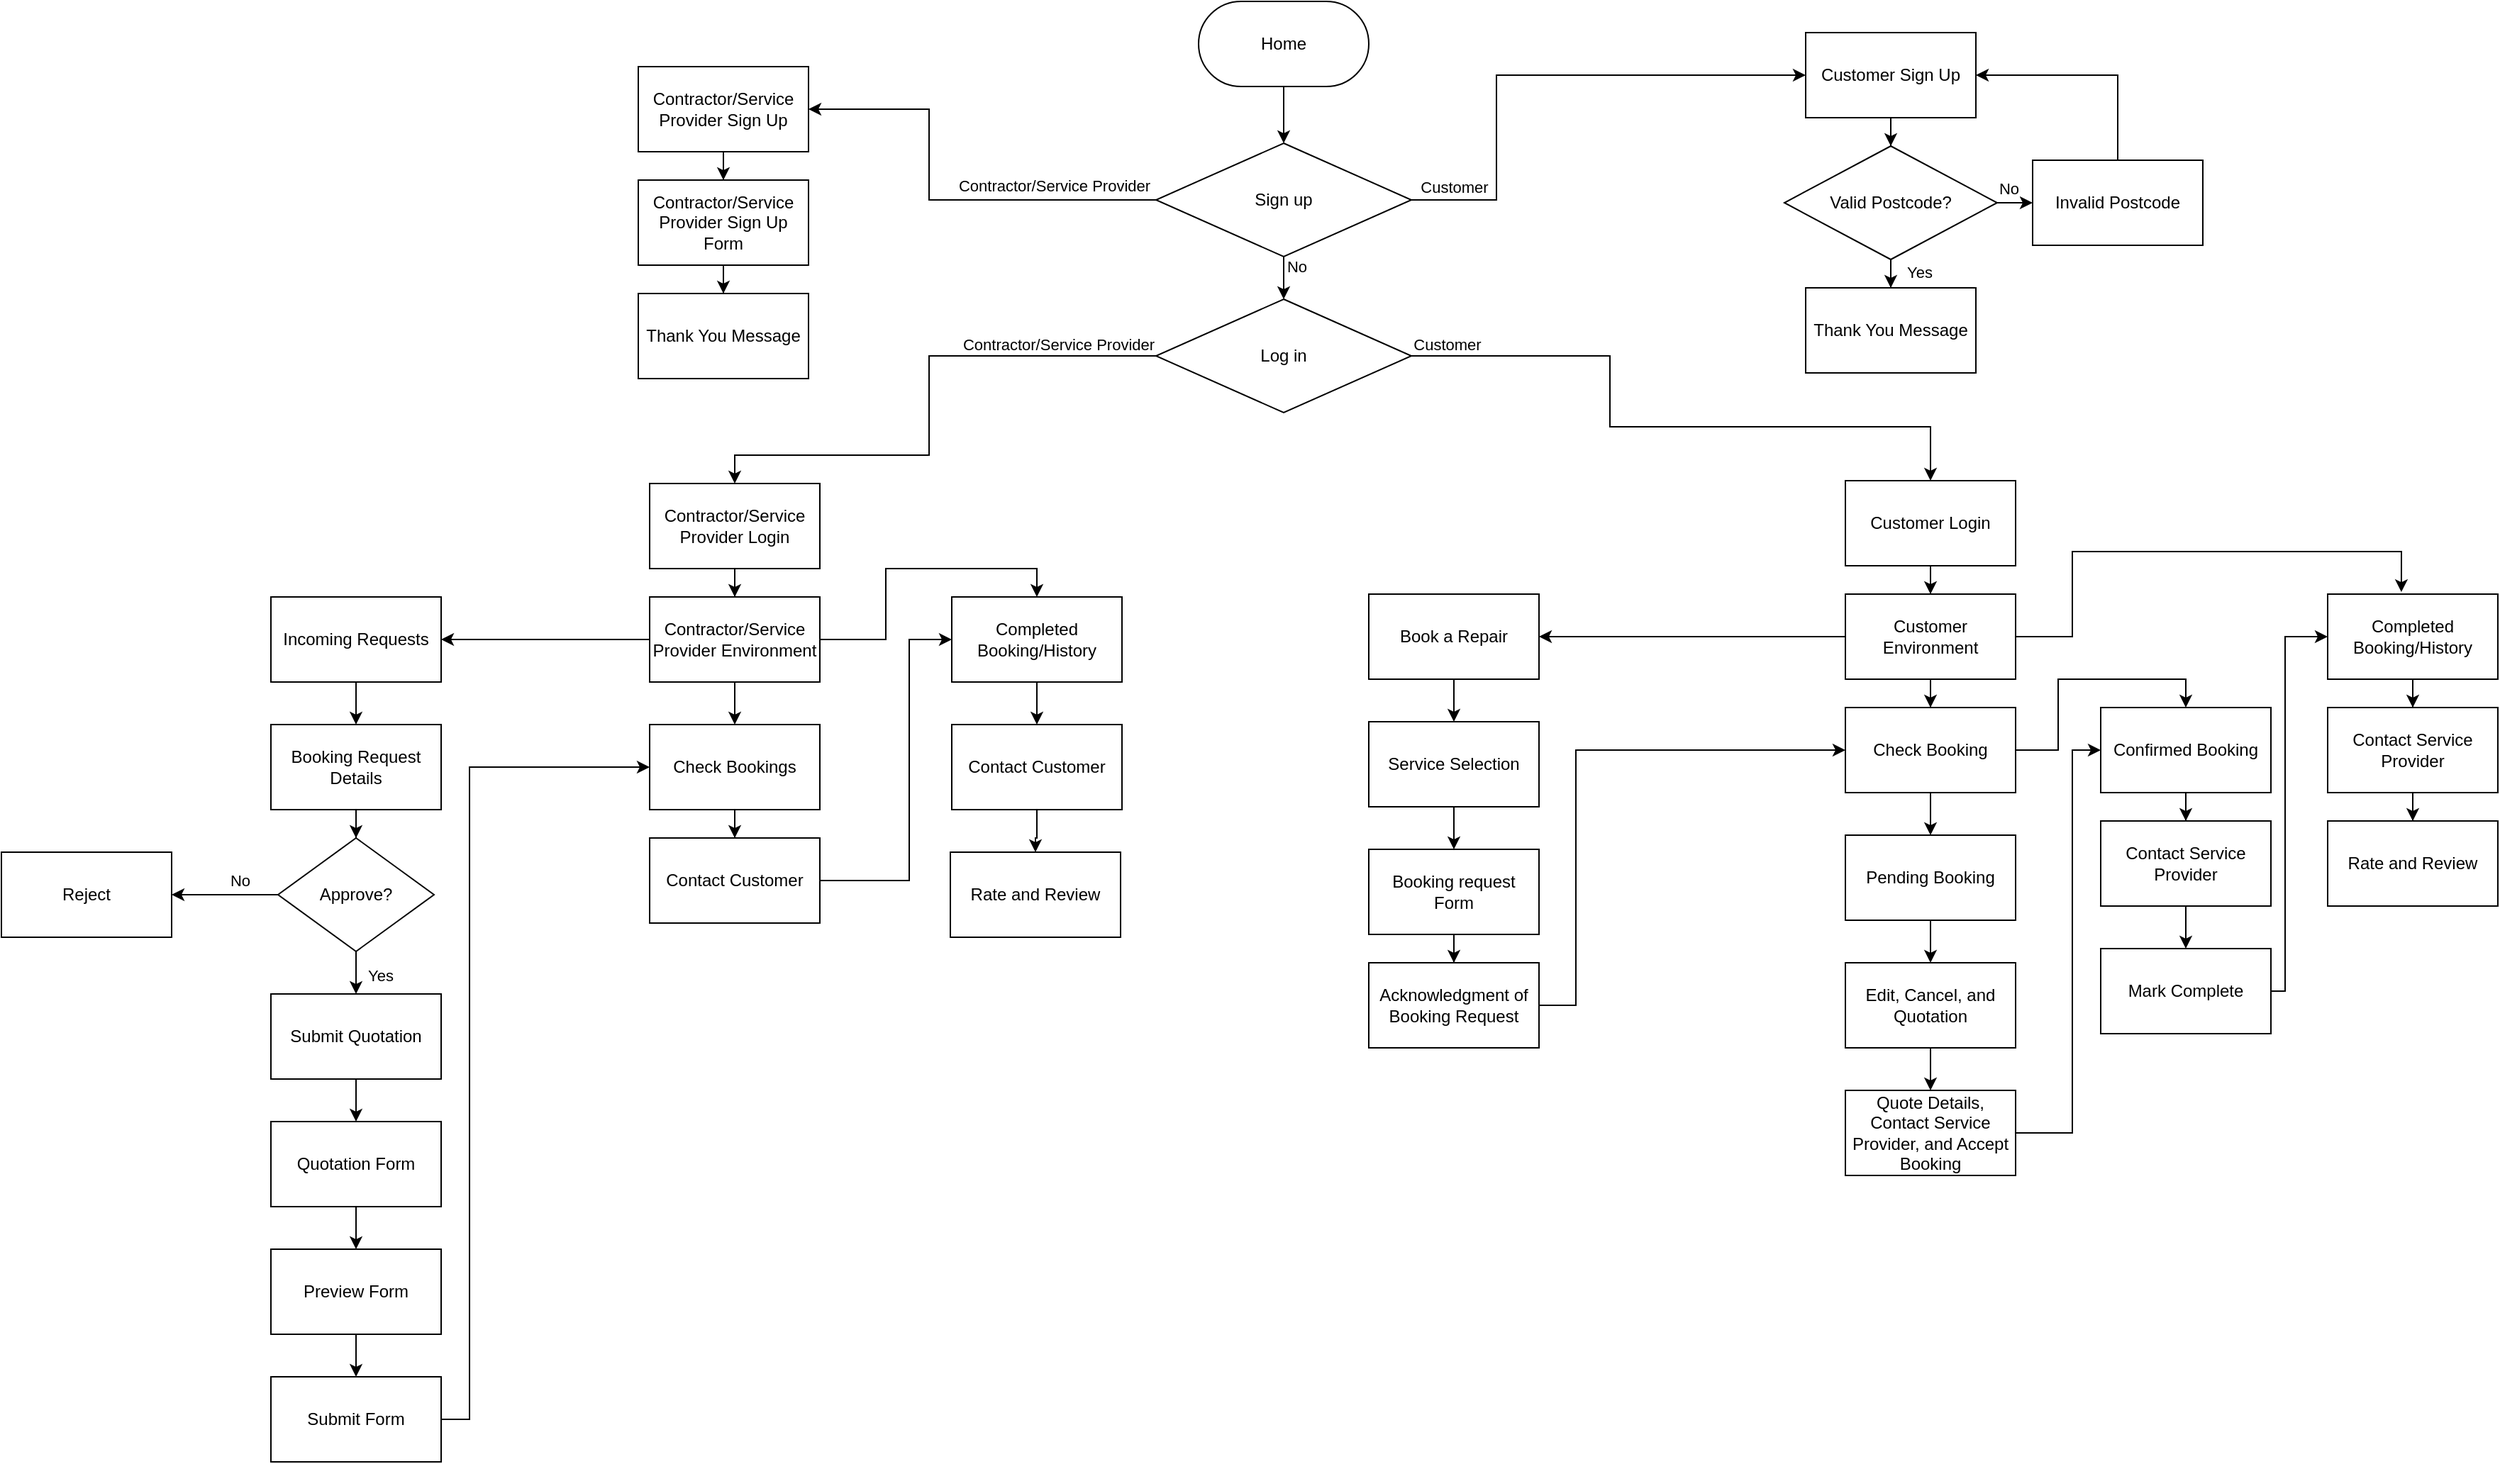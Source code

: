 <mxfile version="22.0.4" type="github">
  <diagram name="Page-1" id="cxr4IXXQh9mtF4aa7LyZ">
    <mxGraphModel dx="4102" dy="1460" grid="1" gridSize="10" guides="1" tooltips="1" connect="1" arrows="1" fold="1" page="1" pageScale="1" pageWidth="1169" pageHeight="827" math="0" shadow="0">
      <root>
        <mxCell id="0" />
        <mxCell id="1" parent="0" />
        <mxCell id="fTW8L56yJX8OQJh3ZYJy-2" value="Home" style="rounded=1;whiteSpace=wrap;html=1;arcSize=50;" parent="1" vertex="1">
          <mxGeometry x="510" y="20" width="120" height="60" as="geometry" />
        </mxCell>
        <mxCell id="AEG2-6tXcyqL3S-EPb3Q-2" value="" style="edgeStyle=orthogonalEdgeStyle;rounded=0;orthogonalLoop=1;jettySize=auto;html=1;" edge="1" parent="1" source="fTW8L56yJX8OQJh3ZYJy-4" target="AEG2-6tXcyqL3S-EPb3Q-1">
          <mxGeometry relative="1" as="geometry" />
        </mxCell>
        <mxCell id="AEG2-6tXcyqL3S-EPb3Q-3" value="No" style="edgeLabel;html=1;align=center;verticalAlign=middle;resizable=0;points=[];" vertex="1" connectable="0" parent="AEG2-6tXcyqL3S-EPb3Q-2">
          <mxGeometry x="-0.501" y="2" relative="1" as="geometry">
            <mxPoint x="7" y="-6" as="offset" />
          </mxGeometry>
        </mxCell>
        <mxCell id="fTW8L56yJX8OQJh3ZYJy-4" value="Sign up" style="rhombus;whiteSpace=wrap;html=1;" parent="1" vertex="1">
          <mxGeometry x="480" y="120" width="180" height="80" as="geometry" />
        </mxCell>
        <mxCell id="fTW8L56yJX8OQJh3ZYJy-14" value="" style="edgeStyle=orthogonalEdgeStyle;rounded=0;orthogonalLoop=1;jettySize=auto;html=1;" parent="1" source="fTW8L56yJX8OQJh3ZYJy-5" target="fTW8L56yJX8OQJh3ZYJy-13" edge="1">
          <mxGeometry relative="1" as="geometry" />
        </mxCell>
        <mxCell id="fTW8L56yJX8OQJh3ZYJy-5" value="Customer Sign Up" style="rounded=0;whiteSpace=wrap;html=1;" parent="1" vertex="1">
          <mxGeometry x="938" y="42" width="120" height="60" as="geometry" />
        </mxCell>
        <mxCell id="fTW8L56yJX8OQJh3ZYJy-59" value="" style="edgeStyle=orthogonalEdgeStyle;rounded=0;orthogonalLoop=1;jettySize=auto;html=1;" parent="1" source="fTW8L56yJX8OQJh3ZYJy-6" target="fTW8L56yJX8OQJh3ZYJy-58" edge="1">
          <mxGeometry relative="1" as="geometry" />
        </mxCell>
        <mxCell id="fTW8L56yJX8OQJh3ZYJy-6" value="Contractor/Service Provider Sign Up" style="rounded=0;whiteSpace=wrap;html=1;" parent="1" vertex="1">
          <mxGeometry x="115" y="66" width="120" height="60" as="geometry" />
        </mxCell>
        <mxCell id="fTW8L56yJX8OQJh3ZYJy-8" value="" style="endArrow=classic;html=1;rounded=0;entryX=0.5;entryY=0;entryDx=0;entryDy=0;exitX=0.5;exitY=1;exitDx=0;exitDy=0;" parent="1" source="fTW8L56yJX8OQJh3ZYJy-2" target="fTW8L56yJX8OQJh3ZYJy-4" edge="1">
          <mxGeometry width="50" height="50" relative="1" as="geometry">
            <mxPoint x="570" y="160" as="sourcePoint" />
            <mxPoint x="580" y="110" as="targetPoint" />
          </mxGeometry>
        </mxCell>
        <mxCell id="fTW8L56yJX8OQJh3ZYJy-9" value="" style="endArrow=classic;html=1;rounded=0;entryX=0;entryY=0.5;entryDx=0;entryDy=0;exitX=1;exitY=0.5;exitDx=0;exitDy=0;" parent="1" source="fTW8L56yJX8OQJh3ZYJy-4" target="fTW8L56yJX8OQJh3ZYJy-5" edge="1">
          <mxGeometry width="50" height="50" relative="1" as="geometry">
            <mxPoint x="801" y="220" as="sourcePoint" />
            <mxPoint x="791" y="190" as="targetPoint" />
            <Array as="points">
              <mxPoint x="720" y="160" />
              <mxPoint x="720" y="72" />
            </Array>
          </mxGeometry>
        </mxCell>
        <mxCell id="fTW8L56yJX8OQJh3ZYJy-10" value="Customer" style="edgeLabel;html=1;align=center;verticalAlign=middle;resizable=0;points=[];" parent="fTW8L56yJX8OQJh3ZYJy-9" vertex="1" connectable="0">
          <mxGeometry x="-0.047" y="1" relative="1" as="geometry">
            <mxPoint x="-57" y="80" as="offset" />
          </mxGeometry>
        </mxCell>
        <mxCell id="fTW8L56yJX8OQJh3ZYJy-11" value="" style="endArrow=classic;html=1;rounded=0;entryX=1;entryY=0.5;entryDx=0;entryDy=0;exitX=0;exitY=0.5;exitDx=0;exitDy=0;" parent="1" source="fTW8L56yJX8OQJh3ZYJy-4" target="fTW8L56yJX8OQJh3ZYJy-6" edge="1">
          <mxGeometry width="50" height="50" relative="1" as="geometry">
            <mxPoint x="220" y="220" as="sourcePoint" />
            <mxPoint x="180" y="160" as="targetPoint" />
            <Array as="points">
              <mxPoint x="320" y="160" />
              <mxPoint x="320" y="96" />
            </Array>
          </mxGeometry>
        </mxCell>
        <mxCell id="fTW8L56yJX8OQJh3ZYJy-12" value="Contractor/Service Provider" style="edgeLabel;html=1;align=center;verticalAlign=middle;resizable=0;points=[];" parent="fTW8L56yJX8OQJh3ZYJy-11" vertex="1" connectable="0">
          <mxGeometry x="0.004" relative="1" as="geometry">
            <mxPoint x="83" y="-10" as="offset" />
          </mxGeometry>
        </mxCell>
        <mxCell id="fTW8L56yJX8OQJh3ZYJy-16" value="" style="edgeStyle=orthogonalEdgeStyle;rounded=0;orthogonalLoop=1;jettySize=auto;html=1;" parent="1" source="fTW8L56yJX8OQJh3ZYJy-13" target="fTW8L56yJX8OQJh3ZYJy-15" edge="1">
          <mxGeometry relative="1" as="geometry" />
        </mxCell>
        <mxCell id="fTW8L56yJX8OQJh3ZYJy-18" value="No" style="edgeLabel;html=1;align=center;verticalAlign=middle;resizable=0;points=[];" parent="fTW8L56yJX8OQJh3ZYJy-16" vertex="1" connectable="0">
          <mxGeometry x="0.362" relative="1" as="geometry">
            <mxPoint y="-10" as="offset" />
          </mxGeometry>
        </mxCell>
        <mxCell id="fTW8L56yJX8OQJh3ZYJy-20" value="" style="edgeStyle=orthogonalEdgeStyle;rounded=0;orthogonalLoop=1;jettySize=auto;html=1;" parent="1" source="fTW8L56yJX8OQJh3ZYJy-13" target="fTW8L56yJX8OQJh3ZYJy-19" edge="1">
          <mxGeometry relative="1" as="geometry" />
        </mxCell>
        <mxCell id="fTW8L56yJX8OQJh3ZYJy-21" value="Yes" style="edgeLabel;html=1;align=center;verticalAlign=middle;resizable=0;points=[];" parent="fTW8L56yJX8OQJh3ZYJy-20" vertex="1" connectable="0">
          <mxGeometry x="0.641" y="-1" relative="1" as="geometry">
            <mxPoint x="21" as="offset" />
          </mxGeometry>
        </mxCell>
        <mxCell id="fTW8L56yJX8OQJh3ZYJy-13" value="Valid Postcode?" style="rhombus;whiteSpace=wrap;html=1;" parent="1" vertex="1">
          <mxGeometry x="923" y="122" width="150" height="80" as="geometry" />
        </mxCell>
        <mxCell id="fTW8L56yJX8OQJh3ZYJy-15" value="Invalid Postcode" style="rounded=0;whiteSpace=wrap;html=1;" parent="1" vertex="1">
          <mxGeometry x="1098" y="132" width="120" height="60" as="geometry" />
        </mxCell>
        <mxCell id="fTW8L56yJX8OQJh3ZYJy-17" value="" style="endArrow=classic;html=1;rounded=0;entryX=1;entryY=0.5;entryDx=0;entryDy=0;exitX=0.5;exitY=0;exitDx=0;exitDy=0;" parent="1" source="fTW8L56yJX8OQJh3ZYJy-15" target="fTW8L56yJX8OQJh3ZYJy-5" edge="1">
          <mxGeometry width="50" height="50" relative="1" as="geometry">
            <mxPoint x="1088" y="112" as="sourcePoint" />
            <mxPoint x="1138" y="62" as="targetPoint" />
            <Array as="points">
              <mxPoint x="1158" y="72" />
            </Array>
          </mxGeometry>
        </mxCell>
        <mxCell id="fTW8L56yJX8OQJh3ZYJy-19" value="Thank You Message" style="rounded=0;whiteSpace=wrap;html=1;" parent="1" vertex="1">
          <mxGeometry x="938" y="222" width="120" height="60" as="geometry" />
        </mxCell>
        <mxCell id="fTW8L56yJX8OQJh3ZYJy-25" value="" style="edgeStyle=orthogonalEdgeStyle;rounded=0;orthogonalLoop=1;jettySize=auto;html=1;" parent="1" source="fTW8L56yJX8OQJh3ZYJy-22" target="fTW8L56yJX8OQJh3ZYJy-24" edge="1">
          <mxGeometry relative="1" as="geometry" />
        </mxCell>
        <mxCell id="fTW8L56yJX8OQJh3ZYJy-22" value="Customer Login" style="rounded=0;whiteSpace=wrap;html=1;" parent="1" vertex="1">
          <mxGeometry x="966" y="358" width="120" height="60" as="geometry" />
        </mxCell>
        <mxCell id="fTW8L56yJX8OQJh3ZYJy-29" value="" style="edgeStyle=orthogonalEdgeStyle;rounded=0;orthogonalLoop=1;jettySize=auto;html=1;entryX=0.433;entryY=-0.024;entryDx=0;entryDy=0;entryPerimeter=0;" parent="1" source="fTW8L56yJX8OQJh3ZYJy-24" target="fTW8L56yJX8OQJh3ZYJy-28" edge="1">
          <mxGeometry relative="1" as="geometry">
            <Array as="points">
              <mxPoint x="1126" y="468" />
              <mxPoint x="1126" y="408" />
              <mxPoint x="1358" y="408" />
            </Array>
          </mxGeometry>
        </mxCell>
        <mxCell id="fTW8L56yJX8OQJh3ZYJy-30" value="" style="edgeStyle=orthogonalEdgeStyle;rounded=0;orthogonalLoop=1;jettySize=auto;html=1;" parent="1" source="fTW8L56yJX8OQJh3ZYJy-24" target="fTW8L56yJX8OQJh3ZYJy-27" edge="1">
          <mxGeometry relative="1" as="geometry" />
        </mxCell>
        <mxCell id="fTW8L56yJX8OQJh3ZYJy-31" value="" style="edgeStyle=orthogonalEdgeStyle;rounded=0;orthogonalLoop=1;jettySize=auto;html=1;" parent="1" source="fTW8L56yJX8OQJh3ZYJy-24" target="fTW8L56yJX8OQJh3ZYJy-26" edge="1">
          <mxGeometry relative="1" as="geometry" />
        </mxCell>
        <mxCell id="fTW8L56yJX8OQJh3ZYJy-24" value="Customer Environment" style="rounded=0;whiteSpace=wrap;html=1;" parent="1" vertex="1">
          <mxGeometry x="966" y="438" width="120" height="60" as="geometry" />
        </mxCell>
        <mxCell id="fTW8L56yJX8OQJh3ZYJy-34" value="" style="edgeStyle=orthogonalEdgeStyle;rounded=0;orthogonalLoop=1;jettySize=auto;html=1;" parent="1" source="fTW8L56yJX8OQJh3ZYJy-26" target="fTW8L56yJX8OQJh3ZYJy-32" edge="1">
          <mxGeometry relative="1" as="geometry" />
        </mxCell>
        <mxCell id="fTW8L56yJX8OQJh3ZYJy-26" value="Book a Repair" style="rounded=0;whiteSpace=wrap;html=1;" parent="1" vertex="1">
          <mxGeometry x="630" y="438" width="120" height="60" as="geometry" />
        </mxCell>
        <mxCell id="fTW8L56yJX8OQJh3ZYJy-40" value="" style="edgeStyle=orthogonalEdgeStyle;rounded=0;orthogonalLoop=1;jettySize=auto;html=1;entryX=0.5;entryY=0;entryDx=0;entryDy=0;" parent="1" source="fTW8L56yJX8OQJh3ZYJy-27" target="fTW8L56yJX8OQJh3ZYJy-39" edge="1">
          <mxGeometry relative="1" as="geometry" />
        </mxCell>
        <mxCell id="fTW8L56yJX8OQJh3ZYJy-41" value="" style="edgeStyle=orthogonalEdgeStyle;rounded=0;orthogonalLoop=1;jettySize=auto;html=1;" parent="1" source="fTW8L56yJX8OQJh3ZYJy-27" target="fTW8L56yJX8OQJh3ZYJy-38" edge="1">
          <mxGeometry relative="1" as="geometry" />
        </mxCell>
        <mxCell id="fTW8L56yJX8OQJh3ZYJy-27" value="Check Booking" style="rounded=0;whiteSpace=wrap;html=1;" parent="1" vertex="1">
          <mxGeometry x="966" y="518" width="120" height="60" as="geometry" />
        </mxCell>
        <mxCell id="fTW8L56yJX8OQJh3ZYJy-53" value="" style="edgeStyle=orthogonalEdgeStyle;rounded=0;orthogonalLoop=1;jettySize=auto;html=1;" parent="1" source="fTW8L56yJX8OQJh3ZYJy-28" target="fTW8L56yJX8OQJh3ZYJy-50" edge="1">
          <mxGeometry relative="1" as="geometry" />
        </mxCell>
        <mxCell id="fTW8L56yJX8OQJh3ZYJy-28" value="Completed Booking/History" style="rounded=0;whiteSpace=wrap;html=1;" parent="1" vertex="1">
          <mxGeometry x="1306" y="438" width="120" height="60" as="geometry" />
        </mxCell>
        <mxCell id="fTW8L56yJX8OQJh3ZYJy-35" value="" style="edgeStyle=orthogonalEdgeStyle;rounded=0;orthogonalLoop=1;jettySize=auto;html=1;" parent="1" source="fTW8L56yJX8OQJh3ZYJy-32" target="fTW8L56yJX8OQJh3ZYJy-33" edge="1">
          <mxGeometry relative="1" as="geometry" />
        </mxCell>
        <mxCell id="fTW8L56yJX8OQJh3ZYJy-32" value="Service Selection" style="rounded=0;whiteSpace=wrap;html=1;" parent="1" vertex="1">
          <mxGeometry x="630" y="528" width="120" height="60" as="geometry" />
        </mxCell>
        <mxCell id="fTW8L56yJX8OQJh3ZYJy-37" value="" style="edgeStyle=orthogonalEdgeStyle;rounded=0;orthogonalLoop=1;jettySize=auto;html=1;" parent="1" source="fTW8L56yJX8OQJh3ZYJy-33" target="fTW8L56yJX8OQJh3ZYJy-36" edge="1">
          <mxGeometry relative="1" as="geometry" />
        </mxCell>
        <mxCell id="fTW8L56yJX8OQJh3ZYJy-33" value="Booking request Form" style="rounded=0;whiteSpace=wrap;html=1;" parent="1" vertex="1">
          <mxGeometry x="630" y="618" width="120" height="60" as="geometry" />
        </mxCell>
        <mxCell id="fTW8L56yJX8OQJh3ZYJy-36" value="Acknowledgment of Booking Request" style="rounded=0;whiteSpace=wrap;html=1;" parent="1" vertex="1">
          <mxGeometry x="630" y="698" width="120" height="60" as="geometry" />
        </mxCell>
        <mxCell id="fTW8L56yJX8OQJh3ZYJy-47" value="" style="edgeStyle=orthogonalEdgeStyle;rounded=0;orthogonalLoop=1;jettySize=auto;html=1;" parent="1" source="fTW8L56yJX8OQJh3ZYJy-38" target="fTW8L56yJX8OQJh3ZYJy-46" edge="1">
          <mxGeometry relative="1" as="geometry" />
        </mxCell>
        <mxCell id="fTW8L56yJX8OQJh3ZYJy-38" value="Pending Booking" style="rounded=0;whiteSpace=wrap;html=1;" parent="1" vertex="1">
          <mxGeometry x="966" y="608" width="120" height="60" as="geometry" />
        </mxCell>
        <mxCell id="fTW8L56yJX8OQJh3ZYJy-43" value="" style="edgeStyle=orthogonalEdgeStyle;rounded=0;orthogonalLoop=1;jettySize=auto;html=1;" parent="1" source="fTW8L56yJX8OQJh3ZYJy-39" target="fTW8L56yJX8OQJh3ZYJy-42" edge="1">
          <mxGeometry relative="1" as="geometry" />
        </mxCell>
        <mxCell id="fTW8L56yJX8OQJh3ZYJy-39" value="Confirmed Booking" style="rounded=0;whiteSpace=wrap;html=1;" parent="1" vertex="1">
          <mxGeometry x="1146" y="518" width="120" height="60" as="geometry" />
        </mxCell>
        <mxCell id="fTW8L56yJX8OQJh3ZYJy-45" value="" style="edgeStyle=orthogonalEdgeStyle;rounded=0;orthogonalLoop=1;jettySize=auto;html=1;" parent="1" source="fTW8L56yJX8OQJh3ZYJy-42" target="fTW8L56yJX8OQJh3ZYJy-44" edge="1">
          <mxGeometry relative="1" as="geometry" />
        </mxCell>
        <mxCell id="fTW8L56yJX8OQJh3ZYJy-42" value="Contact Service Provider" style="rounded=0;whiteSpace=wrap;html=1;" parent="1" vertex="1">
          <mxGeometry x="1146" y="598" width="120" height="60" as="geometry" />
        </mxCell>
        <mxCell id="fTW8L56yJX8OQJh3ZYJy-44" value="Mark Complete" style="rounded=0;whiteSpace=wrap;html=1;" parent="1" vertex="1">
          <mxGeometry x="1146" y="688" width="120" height="60" as="geometry" />
        </mxCell>
        <mxCell id="fTW8L56yJX8OQJh3ZYJy-49" value="" style="edgeStyle=orthogonalEdgeStyle;rounded=0;orthogonalLoop=1;jettySize=auto;html=1;" parent="1" source="fTW8L56yJX8OQJh3ZYJy-46" target="fTW8L56yJX8OQJh3ZYJy-48" edge="1">
          <mxGeometry relative="1" as="geometry" />
        </mxCell>
        <mxCell id="fTW8L56yJX8OQJh3ZYJy-46" value="Edit, Cancel, and Quotation" style="rounded=0;whiteSpace=wrap;html=1;" parent="1" vertex="1">
          <mxGeometry x="966" y="698" width="120" height="60" as="geometry" />
        </mxCell>
        <mxCell id="fTW8L56yJX8OQJh3ZYJy-48" value="Quote Details, Contact Service Provider, and Accept Booking" style="rounded=0;whiteSpace=wrap;html=1;" parent="1" vertex="1">
          <mxGeometry x="966" y="788" width="120" height="60" as="geometry" />
        </mxCell>
        <mxCell id="fTW8L56yJX8OQJh3ZYJy-54" value="" style="edgeStyle=orthogonalEdgeStyle;rounded=0;orthogonalLoop=1;jettySize=auto;html=1;" parent="1" source="fTW8L56yJX8OQJh3ZYJy-50" target="fTW8L56yJX8OQJh3ZYJy-51" edge="1">
          <mxGeometry relative="1" as="geometry" />
        </mxCell>
        <mxCell id="fTW8L56yJX8OQJh3ZYJy-50" value="Contact Service Provider" style="rounded=0;whiteSpace=wrap;html=1;" parent="1" vertex="1">
          <mxGeometry x="1306" y="518" width="120" height="60" as="geometry" />
        </mxCell>
        <mxCell id="fTW8L56yJX8OQJh3ZYJy-51" value="Rate and Review" style="rounded=0;whiteSpace=wrap;html=1;" parent="1" vertex="1">
          <mxGeometry x="1306" y="598" width="120" height="60" as="geometry" />
        </mxCell>
        <mxCell id="fTW8L56yJX8OQJh3ZYJy-55" value="" style="endArrow=classic;html=1;rounded=0;entryX=0;entryY=0.5;entryDx=0;entryDy=0;exitX=1;exitY=0.5;exitDx=0;exitDy=0;" parent="1" source="fTW8L56yJX8OQJh3ZYJy-36" target="fTW8L56yJX8OQJh3ZYJy-27" edge="1">
          <mxGeometry width="50" height="50" relative="1" as="geometry">
            <mxPoint x="796" y="718" as="sourcePoint" />
            <mxPoint x="846" y="668" as="targetPoint" />
            <Array as="points">
              <mxPoint x="776" y="728" />
              <mxPoint x="776" y="548" />
            </Array>
          </mxGeometry>
        </mxCell>
        <mxCell id="fTW8L56yJX8OQJh3ZYJy-56" value="" style="endArrow=classic;html=1;rounded=0;entryX=0;entryY=0.5;entryDx=0;entryDy=0;exitX=1;exitY=0.5;exitDx=0;exitDy=0;" parent="1" source="fTW8L56yJX8OQJh3ZYJy-48" target="fTW8L56yJX8OQJh3ZYJy-39" edge="1">
          <mxGeometry width="50" height="50" relative="1" as="geometry">
            <mxPoint x="816" y="858" as="sourcePoint" />
            <mxPoint x="866" y="808" as="targetPoint" />
            <Array as="points">
              <mxPoint x="1126" y="818" />
              <mxPoint x="1126" y="548" />
            </Array>
          </mxGeometry>
        </mxCell>
        <mxCell id="fTW8L56yJX8OQJh3ZYJy-57" value="" style="endArrow=classic;html=1;rounded=0;exitX=1;exitY=0.5;exitDx=0;exitDy=0;entryX=0;entryY=0.5;entryDx=0;entryDy=0;" parent="1" source="fTW8L56yJX8OQJh3ZYJy-44" target="fTW8L56yJX8OQJh3ZYJy-28" edge="1">
          <mxGeometry width="50" height="50" relative="1" as="geometry">
            <mxPoint x="1236" y="768" as="sourcePoint" />
            <mxPoint x="1286" y="718" as="targetPoint" />
            <Array as="points">
              <mxPoint x="1276" y="718" />
              <mxPoint x="1276" y="468" />
            </Array>
          </mxGeometry>
        </mxCell>
        <mxCell id="fTW8L56yJX8OQJh3ZYJy-61" value="" style="edgeStyle=orthogonalEdgeStyle;rounded=0;orthogonalLoop=1;jettySize=auto;html=1;" parent="1" source="fTW8L56yJX8OQJh3ZYJy-58" target="fTW8L56yJX8OQJh3ZYJy-60" edge="1">
          <mxGeometry relative="1" as="geometry" />
        </mxCell>
        <mxCell id="fTW8L56yJX8OQJh3ZYJy-58" value="Contractor/Service Provider Sign Up Form" style="rounded=0;whiteSpace=wrap;html=1;" parent="1" vertex="1">
          <mxGeometry x="115" y="146" width="120" height="60" as="geometry" />
        </mxCell>
        <mxCell id="fTW8L56yJX8OQJh3ZYJy-60" value="Thank You Message" style="rounded=0;whiteSpace=wrap;html=1;" parent="1" vertex="1">
          <mxGeometry x="115" y="226" width="120" height="60" as="geometry" />
        </mxCell>
        <mxCell id="fTW8L56yJX8OQJh3ZYJy-65" value="" style="edgeStyle=orthogonalEdgeStyle;rounded=0;orthogonalLoop=1;jettySize=auto;html=1;" parent="1" source="fTW8L56yJX8OQJh3ZYJy-62" target="fTW8L56yJX8OQJh3ZYJy-64" edge="1">
          <mxGeometry relative="1" as="geometry" />
        </mxCell>
        <mxCell id="fTW8L56yJX8OQJh3ZYJy-62" value="Contractor/Service Provider Login" style="rounded=0;whiteSpace=wrap;html=1;" parent="1" vertex="1">
          <mxGeometry x="123" y="360" width="120" height="60" as="geometry" />
        </mxCell>
        <mxCell id="fTW8L56yJX8OQJh3ZYJy-67" value="" style="edgeStyle=orthogonalEdgeStyle;rounded=0;orthogonalLoop=1;jettySize=auto;html=1;" parent="1" source="fTW8L56yJX8OQJh3ZYJy-64" target="fTW8L56yJX8OQJh3ZYJy-66" edge="1">
          <mxGeometry relative="1" as="geometry" />
        </mxCell>
        <mxCell id="fTW8L56yJX8OQJh3ZYJy-69" value="" style="edgeStyle=orthogonalEdgeStyle;rounded=0;orthogonalLoop=1;jettySize=auto;html=1;entryX=0.5;entryY=0;entryDx=0;entryDy=0;" parent="1" source="fTW8L56yJX8OQJh3ZYJy-64" target="fTW8L56yJX8OQJh3ZYJy-68" edge="1">
          <mxGeometry relative="1" as="geometry" />
        </mxCell>
        <mxCell id="fTW8L56yJX8OQJh3ZYJy-71" value="" style="edgeStyle=orthogonalEdgeStyle;rounded=0;orthogonalLoop=1;jettySize=auto;html=1;" parent="1" source="fTW8L56yJX8OQJh3ZYJy-64" target="fTW8L56yJX8OQJh3ZYJy-70" edge="1">
          <mxGeometry relative="1" as="geometry" />
        </mxCell>
        <mxCell id="fTW8L56yJX8OQJh3ZYJy-64" value="Contractor/Service Provider Environment" style="rounded=0;whiteSpace=wrap;html=1;" parent="1" vertex="1">
          <mxGeometry x="123" y="440" width="120" height="60" as="geometry" />
        </mxCell>
        <mxCell id="fTW8L56yJX8OQJh3ZYJy-73" value="" style="edgeStyle=orthogonalEdgeStyle;rounded=0;orthogonalLoop=1;jettySize=auto;html=1;" parent="1" source="fTW8L56yJX8OQJh3ZYJy-66" target="fTW8L56yJX8OQJh3ZYJy-72" edge="1">
          <mxGeometry relative="1" as="geometry" />
        </mxCell>
        <mxCell id="fTW8L56yJX8OQJh3ZYJy-66" value="Incoming Requests" style="rounded=0;whiteSpace=wrap;html=1;" parent="1" vertex="1">
          <mxGeometry x="-144" y="440" width="120" height="60" as="geometry" />
        </mxCell>
        <mxCell id="fTW8L56yJX8OQJh3ZYJy-93" value="" style="edgeStyle=orthogonalEdgeStyle;rounded=0;orthogonalLoop=1;jettySize=auto;html=1;" parent="1" source="fTW8L56yJX8OQJh3ZYJy-68" target="fTW8L56yJX8OQJh3ZYJy-92" edge="1">
          <mxGeometry relative="1" as="geometry" />
        </mxCell>
        <mxCell id="fTW8L56yJX8OQJh3ZYJy-68" value="Completed Booking/History" style="rounded=0;whiteSpace=wrap;html=1;" parent="1" vertex="1">
          <mxGeometry x="336" y="440" width="120" height="60" as="geometry" />
        </mxCell>
        <mxCell id="fTW8L56yJX8OQJh3ZYJy-90" value="" style="edgeStyle=orthogonalEdgeStyle;rounded=0;orthogonalLoop=1;jettySize=auto;html=1;" parent="1" source="fTW8L56yJX8OQJh3ZYJy-70" target="fTW8L56yJX8OQJh3ZYJy-89" edge="1">
          <mxGeometry relative="1" as="geometry" />
        </mxCell>
        <mxCell id="fTW8L56yJX8OQJh3ZYJy-70" value="Check Bookings" style="rounded=0;whiteSpace=wrap;html=1;" parent="1" vertex="1">
          <mxGeometry x="123" y="530" width="120" height="60" as="geometry" />
        </mxCell>
        <mxCell id="fTW8L56yJX8OQJh3ZYJy-75" value="" style="edgeStyle=orthogonalEdgeStyle;rounded=0;orthogonalLoop=1;jettySize=auto;html=1;" parent="1" source="fTW8L56yJX8OQJh3ZYJy-72" target="fTW8L56yJX8OQJh3ZYJy-74" edge="1">
          <mxGeometry relative="1" as="geometry" />
        </mxCell>
        <mxCell id="fTW8L56yJX8OQJh3ZYJy-72" value="Booking Request Details" style="rounded=0;whiteSpace=wrap;html=1;" parent="1" vertex="1">
          <mxGeometry x="-144" y="530" width="120" height="60" as="geometry" />
        </mxCell>
        <mxCell id="fTW8L56yJX8OQJh3ZYJy-77" value="" style="edgeStyle=orthogonalEdgeStyle;rounded=0;orthogonalLoop=1;jettySize=auto;html=1;" parent="1" source="fTW8L56yJX8OQJh3ZYJy-74" target="fTW8L56yJX8OQJh3ZYJy-76" edge="1">
          <mxGeometry relative="1" as="geometry" />
        </mxCell>
        <mxCell id="fTW8L56yJX8OQJh3ZYJy-81" value="No" style="edgeLabel;html=1;align=center;verticalAlign=middle;resizable=0;points=[];" parent="fTW8L56yJX8OQJh3ZYJy-77" vertex="1" connectable="0">
          <mxGeometry x="-0.261" y="1" relative="1" as="geometry">
            <mxPoint y="-11" as="offset" />
          </mxGeometry>
        </mxCell>
        <mxCell id="fTW8L56yJX8OQJh3ZYJy-80" value="" style="edgeStyle=orthogonalEdgeStyle;rounded=0;orthogonalLoop=1;jettySize=auto;html=1;" parent="1" source="fTW8L56yJX8OQJh3ZYJy-74" target="fTW8L56yJX8OQJh3ZYJy-79" edge="1">
          <mxGeometry relative="1" as="geometry" />
        </mxCell>
        <mxCell id="fTW8L56yJX8OQJh3ZYJy-82" value="Yes" style="edgeLabel;html=1;align=center;verticalAlign=middle;resizable=0;points=[];" parent="fTW8L56yJX8OQJh3ZYJy-80" vertex="1" connectable="0">
          <mxGeometry x="-0.133" y="-1" relative="1" as="geometry">
            <mxPoint x="16" y="-2" as="offset" />
          </mxGeometry>
        </mxCell>
        <mxCell id="fTW8L56yJX8OQJh3ZYJy-74" value="Approve?" style="rhombus;whiteSpace=wrap;html=1;" parent="1" vertex="1">
          <mxGeometry x="-139" y="610" width="110" height="80" as="geometry" />
        </mxCell>
        <mxCell id="fTW8L56yJX8OQJh3ZYJy-76" value="Reject" style="whiteSpace=wrap;html=1;" parent="1" vertex="1">
          <mxGeometry x="-334" y="620" width="120" height="60" as="geometry" />
        </mxCell>
        <mxCell id="fTW8L56yJX8OQJh3ZYJy-84" value="" style="edgeStyle=orthogonalEdgeStyle;rounded=0;orthogonalLoop=1;jettySize=auto;html=1;" parent="1" source="fTW8L56yJX8OQJh3ZYJy-79" target="fTW8L56yJX8OQJh3ZYJy-83" edge="1">
          <mxGeometry relative="1" as="geometry" />
        </mxCell>
        <mxCell id="fTW8L56yJX8OQJh3ZYJy-79" value="Submit Quotation" style="whiteSpace=wrap;html=1;" parent="1" vertex="1">
          <mxGeometry x="-144" y="720" width="120" height="60" as="geometry" />
        </mxCell>
        <mxCell id="fTW8L56yJX8OQJh3ZYJy-86" value="" style="edgeStyle=orthogonalEdgeStyle;rounded=0;orthogonalLoop=1;jettySize=auto;html=1;" parent="1" source="fTW8L56yJX8OQJh3ZYJy-83" target="fTW8L56yJX8OQJh3ZYJy-85" edge="1">
          <mxGeometry relative="1" as="geometry" />
        </mxCell>
        <mxCell id="fTW8L56yJX8OQJh3ZYJy-83" value="Quotation Form" style="whiteSpace=wrap;html=1;" parent="1" vertex="1">
          <mxGeometry x="-144" y="810" width="120" height="60" as="geometry" />
        </mxCell>
        <mxCell id="fTW8L56yJX8OQJh3ZYJy-88" value="" style="edgeStyle=orthogonalEdgeStyle;rounded=0;orthogonalLoop=1;jettySize=auto;html=1;" parent="1" source="fTW8L56yJX8OQJh3ZYJy-85" target="fTW8L56yJX8OQJh3ZYJy-87" edge="1">
          <mxGeometry relative="1" as="geometry" />
        </mxCell>
        <mxCell id="fTW8L56yJX8OQJh3ZYJy-85" value="Preview Form" style="whiteSpace=wrap;html=1;" parent="1" vertex="1">
          <mxGeometry x="-144" y="900" width="120" height="60" as="geometry" />
        </mxCell>
        <mxCell id="fTW8L56yJX8OQJh3ZYJy-87" value="Submit Form" style="whiteSpace=wrap;html=1;" parent="1" vertex="1">
          <mxGeometry x="-144" y="990" width="120" height="60" as="geometry" />
        </mxCell>
        <mxCell id="fTW8L56yJX8OQJh3ZYJy-89" value="Contact Customer" style="rounded=0;whiteSpace=wrap;html=1;" parent="1" vertex="1">
          <mxGeometry x="123" y="610" width="120" height="60" as="geometry" />
        </mxCell>
        <mxCell id="fTW8L56yJX8OQJh3ZYJy-91" value="" style="endArrow=classic;html=1;rounded=0;entryX=0;entryY=0.5;entryDx=0;entryDy=0;exitX=1;exitY=0.5;exitDx=0;exitDy=0;" parent="1" source="fTW8L56yJX8OQJh3ZYJy-87" target="fTW8L56yJX8OQJh3ZYJy-70" edge="1">
          <mxGeometry width="50" height="50" relative="1" as="geometry">
            <mxPoint x="116" y="900" as="sourcePoint" />
            <mxPoint x="166" y="850" as="targetPoint" />
            <Array as="points">
              <mxPoint x="-4" y="1020" />
              <mxPoint x="-4" y="560" />
            </Array>
          </mxGeometry>
        </mxCell>
        <mxCell id="fTW8L56yJX8OQJh3ZYJy-95" value="" style="edgeStyle=orthogonalEdgeStyle;rounded=0;orthogonalLoop=1;jettySize=auto;html=1;" parent="1" source="fTW8L56yJX8OQJh3ZYJy-92" target="fTW8L56yJX8OQJh3ZYJy-94" edge="1">
          <mxGeometry relative="1" as="geometry" />
        </mxCell>
        <mxCell id="fTW8L56yJX8OQJh3ZYJy-92" value="Contact Customer" style="rounded=0;whiteSpace=wrap;html=1;" parent="1" vertex="1">
          <mxGeometry x="336" y="530" width="120" height="60" as="geometry" />
        </mxCell>
        <mxCell id="fTW8L56yJX8OQJh3ZYJy-94" value="Rate and Review" style="rounded=0;whiteSpace=wrap;html=1;" parent="1" vertex="1">
          <mxGeometry x="335" y="620" width="120" height="60" as="geometry" />
        </mxCell>
        <mxCell id="fTW8L56yJX8OQJh3ZYJy-96" value="" style="endArrow=classic;html=1;rounded=0;entryX=0;entryY=0.5;entryDx=0;entryDy=0;exitX=1;exitY=0.5;exitDx=0;exitDy=0;" parent="1" source="fTW8L56yJX8OQJh3ZYJy-89" target="fTW8L56yJX8OQJh3ZYJy-68" edge="1">
          <mxGeometry width="50" height="50" relative="1" as="geometry">
            <mxPoint x="166" y="700" as="sourcePoint" />
            <mxPoint x="216" y="650" as="targetPoint" />
            <Array as="points">
              <mxPoint x="306" y="640" />
              <mxPoint x="306" y="470" />
            </Array>
          </mxGeometry>
        </mxCell>
        <mxCell id="AEG2-6tXcyqL3S-EPb3Q-1" value="Log in" style="rhombus;whiteSpace=wrap;html=1;" vertex="1" parent="1">
          <mxGeometry x="480" y="230" width="180" height="80" as="geometry" />
        </mxCell>
        <mxCell id="AEG2-6tXcyqL3S-EPb3Q-4" value="" style="endArrow=classic;html=1;rounded=0;entryX=0.5;entryY=0;entryDx=0;entryDy=0;exitX=0;exitY=0.5;exitDx=0;exitDy=0;" edge="1" parent="1" source="AEG2-6tXcyqL3S-EPb3Q-1" target="fTW8L56yJX8OQJh3ZYJy-62">
          <mxGeometry width="50" height="50" relative="1" as="geometry">
            <mxPoint x="260" y="480" as="sourcePoint" />
            <mxPoint x="310" y="430" as="targetPoint" />
            <Array as="points">
              <mxPoint x="320" y="270" />
              <mxPoint x="320" y="340" />
              <mxPoint x="183" y="340" />
            </Array>
          </mxGeometry>
        </mxCell>
        <mxCell id="AEG2-6tXcyqL3S-EPb3Q-5" value="Contractor/Service Provider" style="edgeLabel;html=1;align=center;verticalAlign=middle;resizable=0;points=[];" vertex="1" connectable="0" parent="AEG2-6tXcyqL3S-EPb3Q-4">
          <mxGeometry x="-0.356" relative="1" as="geometry">
            <mxPoint x="55" y="-8" as="offset" />
          </mxGeometry>
        </mxCell>
        <mxCell id="AEG2-6tXcyqL3S-EPb3Q-6" value="" style="endArrow=classic;html=1;rounded=0;entryX=0.5;entryY=0;entryDx=0;entryDy=0;exitX=1;exitY=0.5;exitDx=0;exitDy=0;" edge="1" parent="1" source="AEG2-6tXcyqL3S-EPb3Q-1" target="fTW8L56yJX8OQJh3ZYJy-22">
          <mxGeometry width="50" height="50" relative="1" as="geometry">
            <mxPoint x="670" y="380" as="sourcePoint" />
            <mxPoint x="720" y="330" as="targetPoint" />
            <Array as="points">
              <mxPoint x="800" y="270" />
              <mxPoint x="800" y="320" />
              <mxPoint x="1026" y="320" />
            </Array>
          </mxGeometry>
        </mxCell>
        <mxCell id="AEG2-6tXcyqL3S-EPb3Q-7" value="Customer" style="edgeLabel;html=1;align=center;verticalAlign=middle;resizable=0;points=[];" vertex="1" connectable="0" parent="AEG2-6tXcyqL3S-EPb3Q-6">
          <mxGeometry x="-0.709" relative="1" as="geometry">
            <mxPoint x="-41" y="-8" as="offset" />
          </mxGeometry>
        </mxCell>
      </root>
    </mxGraphModel>
  </diagram>
</mxfile>
